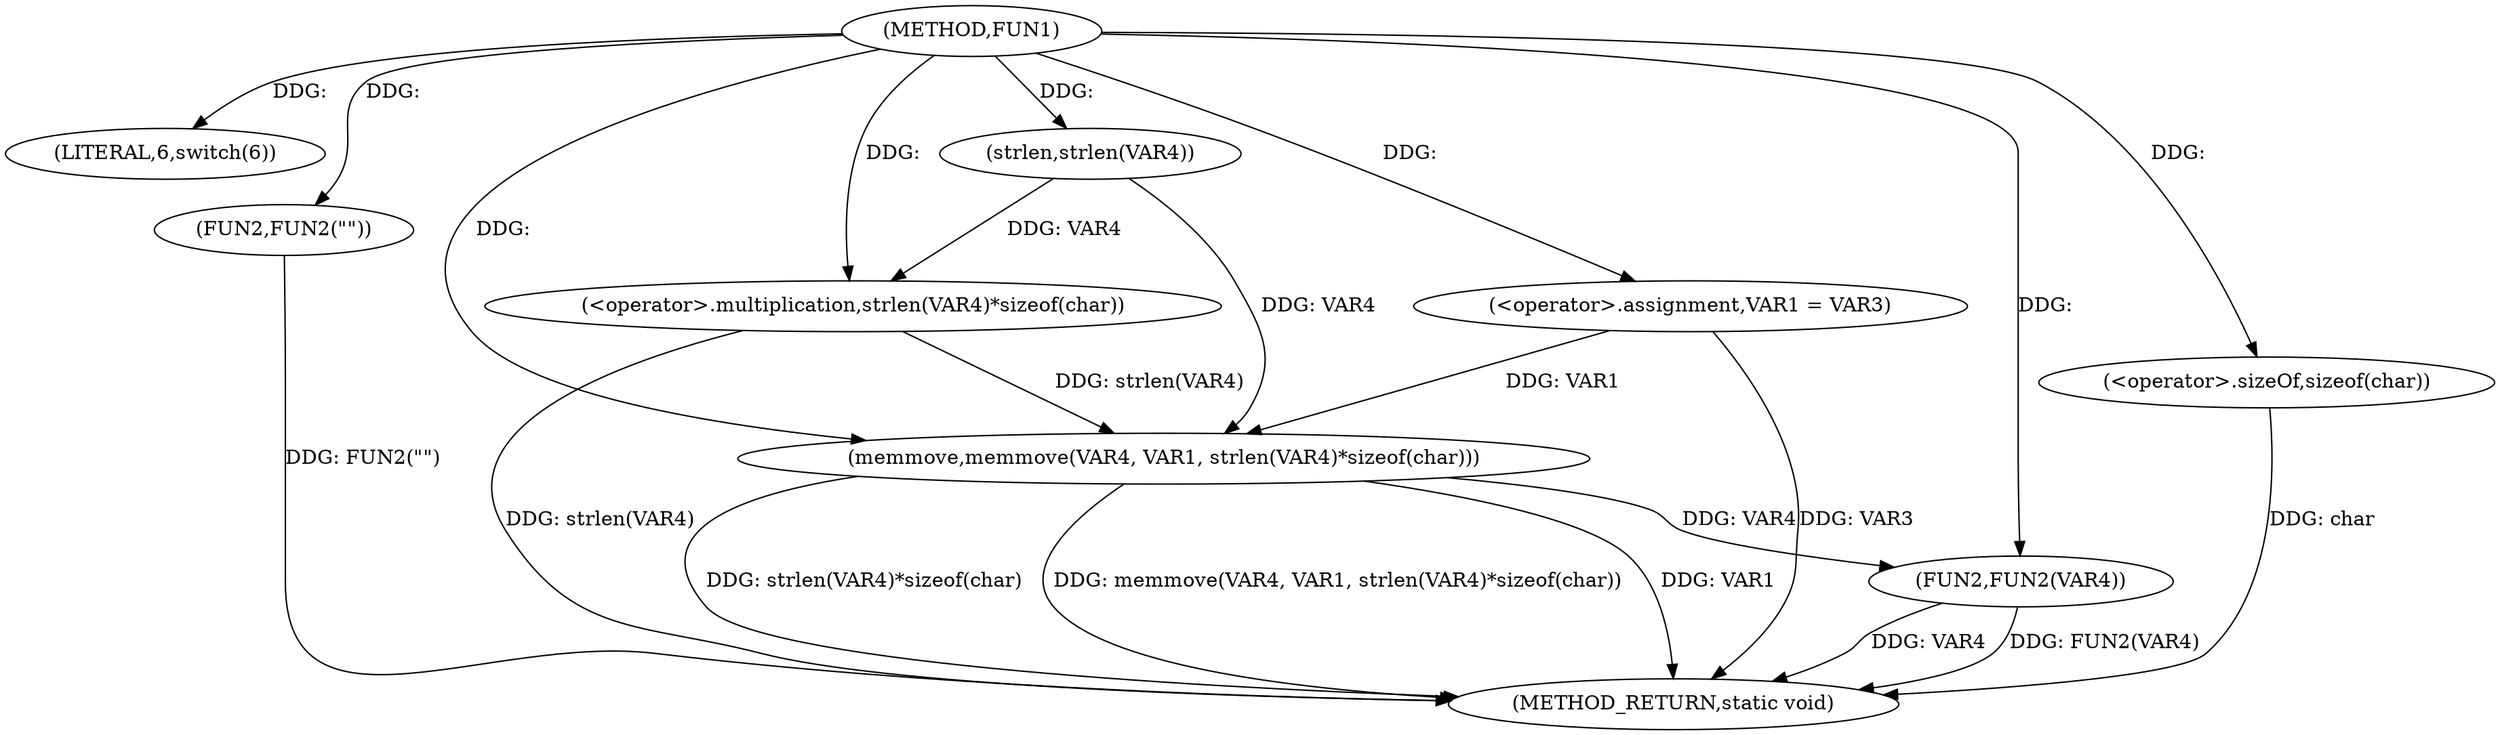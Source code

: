 digraph FUN1 {  
"1000100" [label = "(METHOD,FUN1)" ]
"1000129" [label = "(METHOD_RETURN,static void)" ]
"1000106" [label = "(LITERAL,6,switch(6))" ]
"1000109" [label = "(<operator>.assignment,VAR1 = VAR3)" ]
"1000114" [label = "(FUN2,FUN2(\"\"))" ]
"1000119" [label = "(memmove,memmove(VAR4, VAR1, strlen(VAR4)*sizeof(char)))" ]
"1000122" [label = "(<operator>.multiplication,strlen(VAR4)*sizeof(char))" ]
"1000123" [label = "(strlen,strlen(VAR4))" ]
"1000125" [label = "(<operator>.sizeOf,sizeof(char))" ]
"1000127" [label = "(FUN2,FUN2(VAR4))" ]
  "1000125" -> "1000129"  [ label = "DDG: char"] 
  "1000114" -> "1000129"  [ label = "DDG: FUN2(\"\")"] 
  "1000122" -> "1000129"  [ label = "DDG: strlen(VAR4)"] 
  "1000119" -> "1000129"  [ label = "DDG: VAR1"] 
  "1000127" -> "1000129"  [ label = "DDG: FUN2(VAR4)"] 
  "1000119" -> "1000129"  [ label = "DDG: strlen(VAR4)*sizeof(char)"] 
  "1000127" -> "1000129"  [ label = "DDG: VAR4"] 
  "1000119" -> "1000129"  [ label = "DDG: memmove(VAR4, VAR1, strlen(VAR4)*sizeof(char))"] 
  "1000109" -> "1000129"  [ label = "DDG: VAR3"] 
  "1000100" -> "1000106"  [ label = "DDG: "] 
  "1000100" -> "1000109"  [ label = "DDG: "] 
  "1000100" -> "1000114"  [ label = "DDG: "] 
  "1000123" -> "1000119"  [ label = "DDG: VAR4"] 
  "1000100" -> "1000119"  [ label = "DDG: "] 
  "1000109" -> "1000119"  [ label = "DDG: VAR1"] 
  "1000122" -> "1000119"  [ label = "DDG: strlen(VAR4)"] 
  "1000123" -> "1000122"  [ label = "DDG: VAR4"] 
  "1000100" -> "1000123"  [ label = "DDG: "] 
  "1000100" -> "1000122"  [ label = "DDG: "] 
  "1000100" -> "1000125"  [ label = "DDG: "] 
  "1000119" -> "1000127"  [ label = "DDG: VAR4"] 
  "1000100" -> "1000127"  [ label = "DDG: "] 
}
